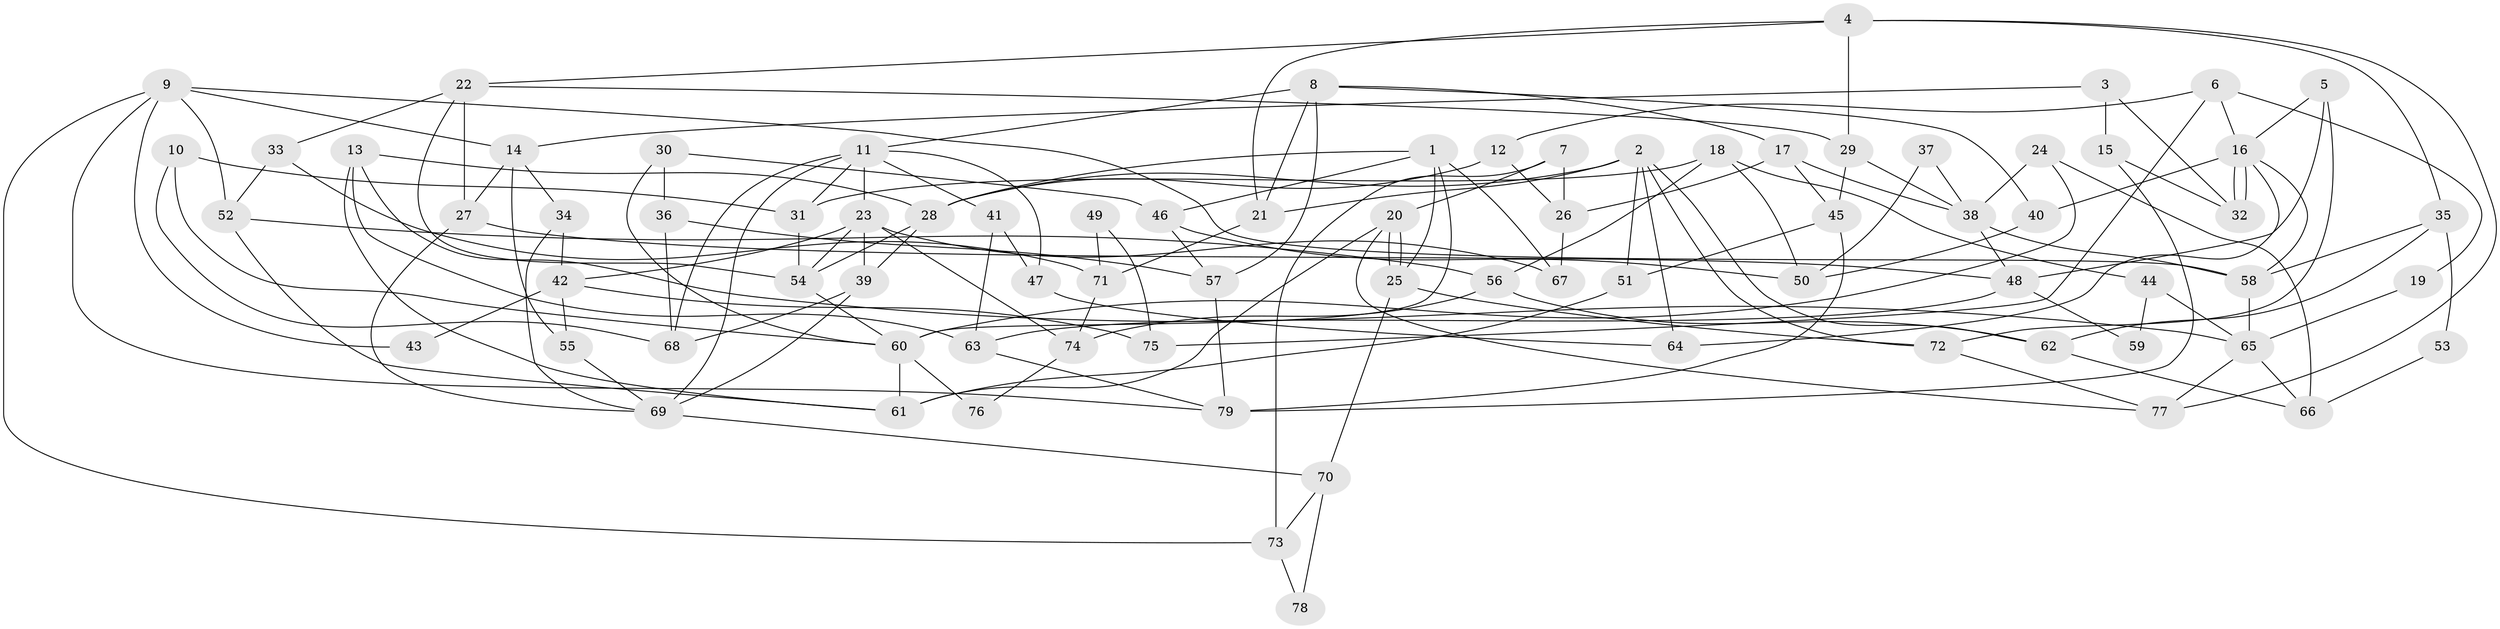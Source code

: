 // coarse degree distribution, {5: 0.2127659574468085, 3: 0.19148936170212766, 7: 0.06382978723404255, 4: 0.19148936170212766, 2: 0.14893617021276595, 8: 0.06382978723404255, 10: 0.02127659574468085, 6: 0.06382978723404255, 11: 0.02127659574468085, 1: 0.02127659574468085}
// Generated by graph-tools (version 1.1) at 2025/53/03/04/25 21:53:54]
// undirected, 79 vertices, 158 edges
graph export_dot {
graph [start="1"]
  node [color=gray90,style=filled];
  1;
  2;
  3;
  4;
  5;
  6;
  7;
  8;
  9;
  10;
  11;
  12;
  13;
  14;
  15;
  16;
  17;
  18;
  19;
  20;
  21;
  22;
  23;
  24;
  25;
  26;
  27;
  28;
  29;
  30;
  31;
  32;
  33;
  34;
  35;
  36;
  37;
  38;
  39;
  40;
  41;
  42;
  43;
  44;
  45;
  46;
  47;
  48;
  49;
  50;
  51;
  52;
  53;
  54;
  55;
  56;
  57;
  58;
  59;
  60;
  61;
  62;
  63;
  64;
  65;
  66;
  67;
  68;
  69;
  70;
  71;
  72;
  73;
  74;
  75;
  76;
  77;
  78;
  79;
  1 -- 60;
  1 -- 28;
  1 -- 25;
  1 -- 46;
  1 -- 67;
  2 -- 72;
  2 -- 28;
  2 -- 21;
  2 -- 51;
  2 -- 62;
  2 -- 64;
  3 -- 14;
  3 -- 15;
  3 -- 32;
  4 -- 29;
  4 -- 21;
  4 -- 22;
  4 -- 35;
  4 -- 77;
  5 -- 16;
  5 -- 72;
  5 -- 48;
  6 -- 12;
  6 -- 16;
  6 -- 19;
  6 -- 75;
  7 -- 26;
  7 -- 73;
  7 -- 20;
  8 -- 17;
  8 -- 57;
  8 -- 11;
  8 -- 21;
  8 -- 40;
  9 -- 14;
  9 -- 52;
  9 -- 43;
  9 -- 58;
  9 -- 73;
  9 -- 79;
  10 -- 68;
  10 -- 60;
  10 -- 31;
  11 -- 69;
  11 -- 23;
  11 -- 31;
  11 -- 41;
  11 -- 47;
  11 -- 68;
  12 -- 26;
  12 -- 28;
  13 -- 63;
  13 -- 65;
  13 -- 28;
  13 -- 61;
  14 -- 34;
  14 -- 27;
  14 -- 55;
  15 -- 79;
  15 -- 32;
  16 -- 58;
  16 -- 32;
  16 -- 32;
  16 -- 40;
  16 -- 64;
  17 -- 38;
  17 -- 45;
  17 -- 26;
  18 -- 50;
  18 -- 31;
  18 -- 44;
  18 -- 56;
  19 -- 65;
  20 -- 25;
  20 -- 25;
  20 -- 61;
  20 -- 77;
  21 -- 71;
  22 -- 33;
  22 -- 27;
  22 -- 29;
  22 -- 54;
  23 -- 54;
  23 -- 39;
  23 -- 42;
  23 -- 67;
  23 -- 74;
  24 -- 60;
  24 -- 66;
  24 -- 38;
  25 -- 70;
  25 -- 72;
  26 -- 67;
  27 -- 48;
  27 -- 69;
  28 -- 54;
  28 -- 39;
  29 -- 38;
  29 -- 45;
  30 -- 36;
  30 -- 60;
  30 -- 46;
  31 -- 54;
  33 -- 71;
  33 -- 52;
  34 -- 42;
  34 -- 69;
  35 -- 58;
  35 -- 53;
  35 -- 62;
  36 -- 57;
  36 -- 68;
  37 -- 38;
  37 -- 50;
  38 -- 48;
  38 -- 58;
  39 -- 68;
  39 -- 69;
  40 -- 50;
  41 -- 47;
  41 -- 63;
  42 -- 55;
  42 -- 43;
  42 -- 75;
  44 -- 65;
  44 -- 59;
  45 -- 51;
  45 -- 79;
  46 -- 50;
  46 -- 57;
  47 -- 64;
  48 -- 63;
  48 -- 59;
  49 -- 71;
  49 -- 75;
  51 -- 61;
  52 -- 56;
  52 -- 61;
  53 -- 66;
  54 -- 60;
  55 -- 69;
  56 -- 62;
  56 -- 74;
  57 -- 79;
  58 -- 65;
  60 -- 61;
  60 -- 76;
  62 -- 66;
  63 -- 79;
  65 -- 77;
  65 -- 66;
  69 -- 70;
  70 -- 73;
  70 -- 78;
  71 -- 74;
  72 -- 77;
  73 -- 78;
  74 -- 76;
}
